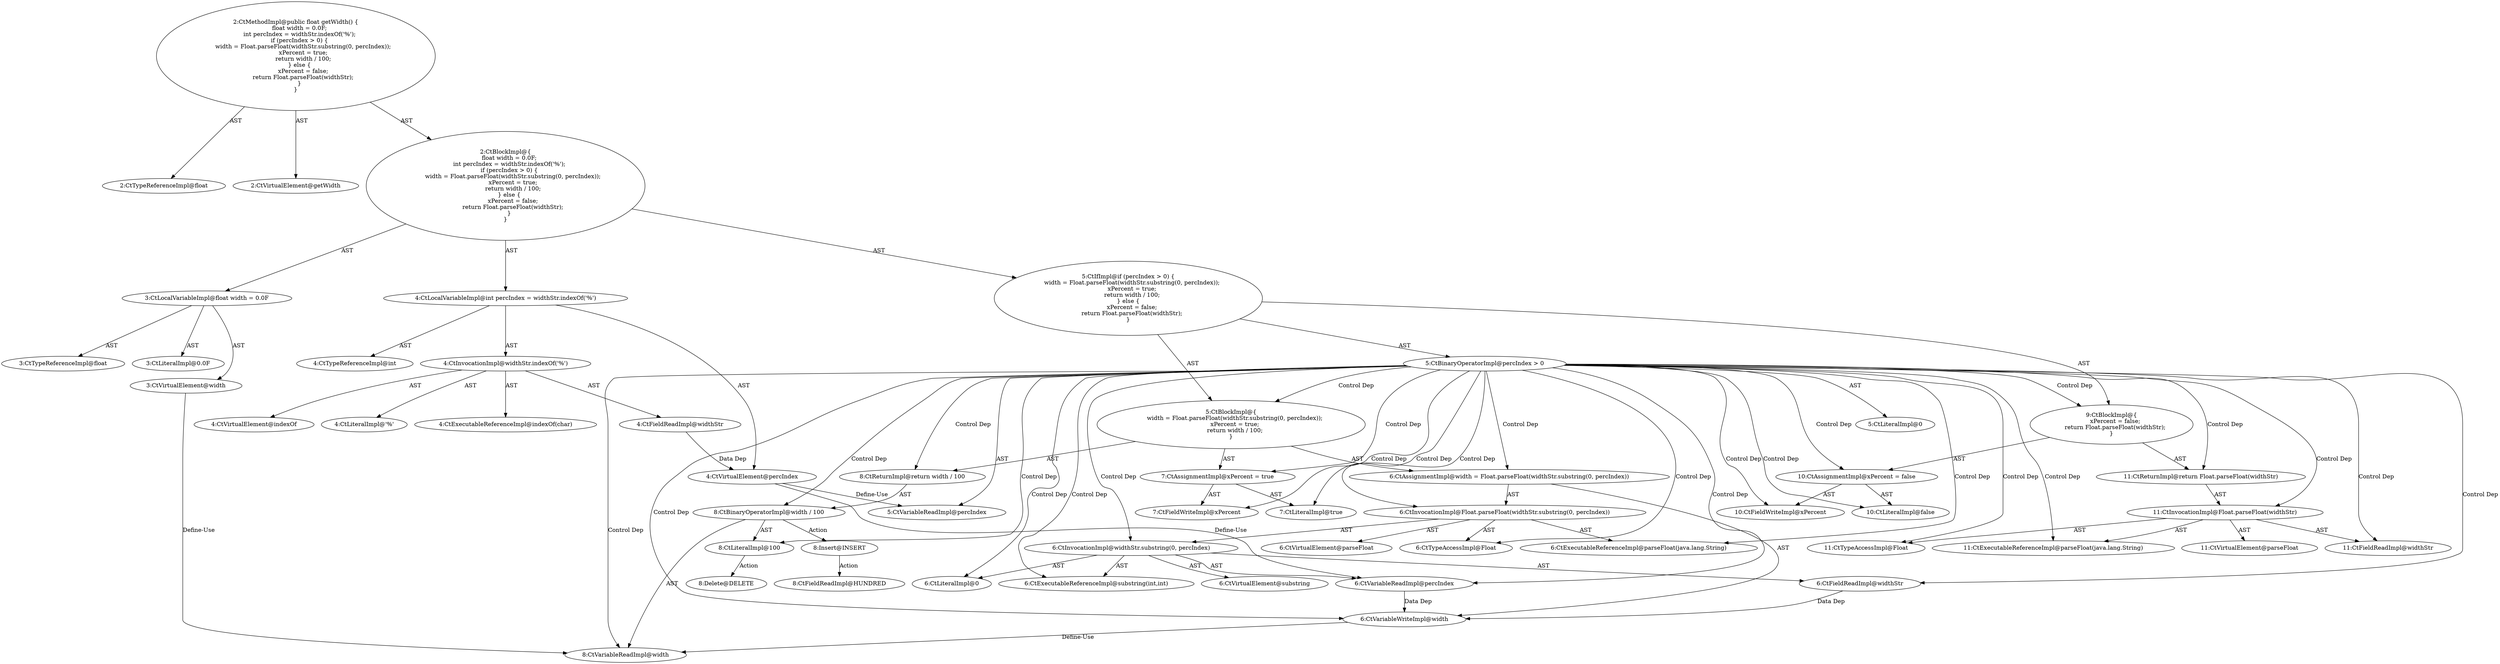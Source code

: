 digraph "getWidth#?" {
0 [label="2:CtTypeReferenceImpl@float" shape=ellipse]
1 [label="2:CtVirtualElement@getWidth" shape=ellipse]
2 [label="3:CtTypeReferenceImpl@float" shape=ellipse]
3 [label="3:CtLiteralImpl@0.0F" shape=ellipse]
4 [label="3:CtVirtualElement@width" shape=ellipse]
5 [label="3:CtLocalVariableImpl@float width = 0.0F" shape=ellipse]
6 [label="4:CtTypeReferenceImpl@int" shape=ellipse]
7 [label="4:CtExecutableReferenceImpl@indexOf(char)" shape=ellipse]
8 [label="4:CtVirtualElement@indexOf" shape=ellipse]
9 [label="4:CtFieldReadImpl@widthStr" shape=ellipse]
10 [label="4:CtLiteralImpl@'%'" shape=ellipse]
11 [label="4:CtInvocationImpl@widthStr.indexOf('%')" shape=ellipse]
12 [label="4:CtVirtualElement@percIndex" shape=ellipse]
13 [label="4:CtLocalVariableImpl@int percIndex = widthStr.indexOf('%')" shape=ellipse]
14 [label="5:CtVariableReadImpl@percIndex" shape=ellipse]
15 [label="5:CtLiteralImpl@0" shape=ellipse]
16 [label="5:CtBinaryOperatorImpl@percIndex > 0" shape=ellipse]
17 [label="6:CtVariableWriteImpl@width" shape=ellipse]
18 [label="6:CtExecutableReferenceImpl@parseFloat(java.lang.String)" shape=ellipse]
19 [label="6:CtVirtualElement@parseFloat" shape=ellipse]
20 [label="6:CtTypeAccessImpl@Float" shape=ellipse]
21 [label="6:CtExecutableReferenceImpl@substring(int,int)" shape=ellipse]
22 [label="6:CtVirtualElement@substring" shape=ellipse]
23 [label="6:CtFieldReadImpl@widthStr" shape=ellipse]
24 [label="6:CtLiteralImpl@0" shape=ellipse]
25 [label="6:CtVariableReadImpl@percIndex" shape=ellipse]
26 [label="6:CtInvocationImpl@widthStr.substring(0, percIndex)" shape=ellipse]
27 [label="6:CtInvocationImpl@Float.parseFloat(widthStr.substring(0, percIndex))" shape=ellipse]
28 [label="6:CtAssignmentImpl@width = Float.parseFloat(widthStr.substring(0, percIndex))" shape=ellipse]
29 [label="7:CtFieldWriteImpl@xPercent" shape=ellipse]
30 [label="7:CtLiteralImpl@true" shape=ellipse]
31 [label="7:CtAssignmentImpl@xPercent = true" shape=ellipse]
32 [label="8:CtVariableReadImpl@width" shape=ellipse]
33 [label="8:CtLiteralImpl@100" shape=ellipse]
34 [label="8:CtBinaryOperatorImpl@width / 100" shape=ellipse]
35 [label="8:CtReturnImpl@return width / 100" shape=ellipse]
36 [label="5:CtBlockImpl@\{
    width = Float.parseFloat(widthStr.substring(0, percIndex));
    xPercent = true;
    return width / 100;
\}" shape=ellipse]
37 [label="10:CtFieldWriteImpl@xPercent" shape=ellipse]
38 [label="10:CtLiteralImpl@false" shape=ellipse]
39 [label="10:CtAssignmentImpl@xPercent = false" shape=ellipse]
40 [label="11:CtExecutableReferenceImpl@parseFloat(java.lang.String)" shape=ellipse]
41 [label="11:CtVirtualElement@parseFloat" shape=ellipse]
42 [label="11:CtTypeAccessImpl@Float" shape=ellipse]
43 [label="11:CtFieldReadImpl@widthStr" shape=ellipse]
44 [label="11:CtInvocationImpl@Float.parseFloat(widthStr)" shape=ellipse]
45 [label="11:CtReturnImpl@return Float.parseFloat(widthStr)" shape=ellipse]
46 [label="9:CtBlockImpl@\{
    xPercent = false;
    return Float.parseFloat(widthStr);
\}" shape=ellipse]
47 [label="5:CtIfImpl@if (percIndex > 0) \{
    width = Float.parseFloat(widthStr.substring(0, percIndex));
    xPercent = true;
    return width / 100;
\} else \{
    xPercent = false;
    return Float.parseFloat(widthStr);
\}" shape=ellipse]
48 [label="2:CtBlockImpl@\{
    float width = 0.0F;
    int percIndex = widthStr.indexOf('%');
    if (percIndex > 0) \{
        width = Float.parseFloat(widthStr.substring(0, percIndex));
        xPercent = true;
        return width / 100;
    \} else \{
        xPercent = false;
        return Float.parseFloat(widthStr);
    \}
\}" shape=ellipse]
49 [label="2:CtMethodImpl@public float getWidth() \{
    float width = 0.0F;
    int percIndex = widthStr.indexOf('%');
    if (percIndex > 0) \{
        width = Float.parseFloat(widthStr.substring(0, percIndex));
        xPercent = true;
        return width / 100;
    \} else \{
        xPercent = false;
        return Float.parseFloat(widthStr);
    \}
\}" shape=ellipse]
50 [label="8:Delete@DELETE" shape=ellipse]
51 [label="8:Insert@INSERT" shape=ellipse]
52 [label="8:CtFieldReadImpl@HUNDRED" shape=ellipse]
4 -> 32 [label="Define-Use"];
5 -> 4 [label="AST"];
5 -> 2 [label="AST"];
5 -> 3 [label="AST"];
9 -> 12 [label="Data Dep"];
11 -> 8 [label="AST"];
11 -> 9 [label="AST"];
11 -> 7 [label="AST"];
11 -> 10 [label="AST"];
12 -> 14 [label="Define-Use"];
12 -> 25 [label="Define-Use"];
13 -> 12 [label="AST"];
13 -> 6 [label="AST"];
13 -> 11 [label="AST"];
16 -> 14 [label="AST"];
16 -> 15 [label="AST"];
16 -> 36 [label="Control Dep"];
16 -> 28 [label="Control Dep"];
16 -> 17 [label="Control Dep"];
16 -> 27 [label="Control Dep"];
16 -> 18 [label="Control Dep"];
16 -> 20 [label="Control Dep"];
16 -> 26 [label="Control Dep"];
16 -> 21 [label="Control Dep"];
16 -> 23 [label="Control Dep"];
16 -> 24 [label="Control Dep"];
16 -> 25 [label="Control Dep"];
16 -> 31 [label="Control Dep"];
16 -> 29 [label="Control Dep"];
16 -> 30 [label="Control Dep"];
16 -> 35 [label="Control Dep"];
16 -> 34 [label="Control Dep"];
16 -> 32 [label="Control Dep"];
16 -> 33 [label="Control Dep"];
16 -> 46 [label="Control Dep"];
16 -> 39 [label="Control Dep"];
16 -> 37 [label="Control Dep"];
16 -> 38 [label="Control Dep"];
16 -> 45 [label="Control Dep"];
16 -> 44 [label="Control Dep"];
16 -> 40 [label="Control Dep"];
16 -> 42 [label="Control Dep"];
16 -> 43 [label="Control Dep"];
17 -> 32 [label="Define-Use"];
23 -> 17 [label="Data Dep"];
25 -> 17 [label="Data Dep"];
26 -> 22 [label="AST"];
26 -> 23 [label="AST"];
26 -> 21 [label="AST"];
26 -> 24 [label="AST"];
26 -> 25 [label="AST"];
27 -> 19 [label="AST"];
27 -> 20 [label="AST"];
27 -> 18 [label="AST"];
27 -> 26 [label="AST"];
28 -> 17 [label="AST"];
28 -> 27 [label="AST"];
31 -> 29 [label="AST"];
31 -> 30 [label="AST"];
33 -> 50 [label="Action"];
34 -> 32 [label="AST"];
34 -> 33 [label="AST"];
34 -> 51 [label="Action"];
35 -> 34 [label="AST"];
36 -> 28 [label="AST"];
36 -> 31 [label="AST"];
36 -> 35 [label="AST"];
39 -> 37 [label="AST"];
39 -> 38 [label="AST"];
44 -> 41 [label="AST"];
44 -> 42 [label="AST"];
44 -> 40 [label="AST"];
44 -> 43 [label="AST"];
45 -> 44 [label="AST"];
46 -> 39 [label="AST"];
46 -> 45 [label="AST"];
47 -> 16 [label="AST"];
47 -> 36 [label="AST"];
47 -> 46 [label="AST"];
48 -> 5 [label="AST"];
48 -> 13 [label="AST"];
48 -> 47 [label="AST"];
49 -> 1 [label="AST"];
49 -> 0 [label="AST"];
49 -> 48 [label="AST"];
51 -> 52 [label="Action"];
}
